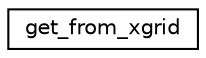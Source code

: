 digraph "Graphical Class Hierarchy"
{
 // INTERACTIVE_SVG=YES
 // LATEX_PDF_SIZE
  edge [fontname="Helvetica",fontsize="10",labelfontname="Helvetica",labelfontsize="10"];
  node [fontname="Helvetica",fontsize="10",shape=record];
  rankdir="LR";
  Node0 [label="get_from_xgrid",height=0.2,width=0.4,color="black", fillcolor="white", style="filled",URL="$interfacexgrid__mod_1_1get__from__xgrid.html",tooltip="Sums data from exchange grid to model grid."];
}
